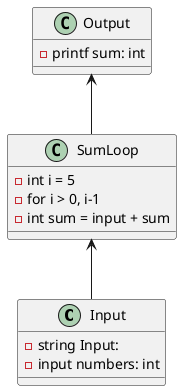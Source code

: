@startuml
'https://plantuml.com/class-diagram


Class Input {
-string Input:
-input numbers: int
}

Class SumLoop {
-int i = 5
- for i > 0, i-1
- int sum = input + sum
}

Class Output{
-printf sum: int
}

SumLoop <-- Input
Output <-- SumLoop
@enduml